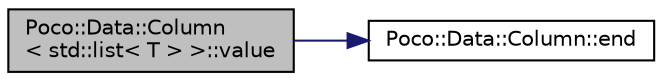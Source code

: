 digraph "Poco::Data::Column&lt; std::list&lt; T &gt; &gt;::value"
{
 // LATEX_PDF_SIZE
  edge [fontname="Helvetica",fontsize="10",labelfontname="Helvetica",labelfontsize="10"];
  node [fontname="Helvetica",fontsize="10",shape=record];
  rankdir="LR";
  Node1 [label="Poco::Data::Column\l\< std::list\< T \> \>::value",height=0.2,width=0.4,color="black", fillcolor="grey75", style="filled", fontcolor="black",tooltip=" "];
  Node1 -> Node2 [color="midnightblue",fontsize="10",style="solid",fontname="Helvetica"];
  Node2 [label="Poco::Data::Column::end",height=0.2,width=0.4,color="black", fillcolor="white", style="filled",URL="$classPoco_1_1Data_1_1Column.html#a3993880c173c29c7e0a0015e4e81aa9e",tooltip="Returns iterator pointing to the end of data storage vector."];
}
